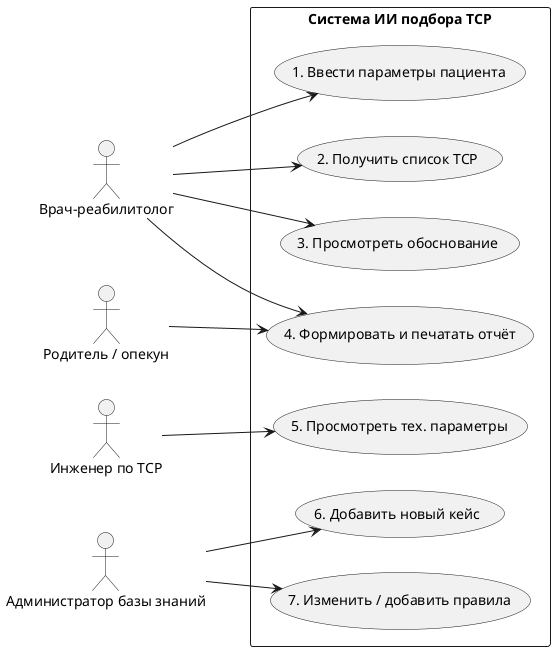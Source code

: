 @startuml
left to right direction

actor "Врач-реабилитолог" as Doctor
actor "Родитель / опекун" as Parent
actor "Инженер по ТСР" as Engineer
actor "Администратор базы знаний" as Admin

rectangle "Система ИИ подбора ТСР" {
  usecase "1. Ввести параметры пациента" as UC1
  usecase "2. Получить список ТСР" as UC2
  usecase "3. Просмотреть обоснование" as UC3
  usecase "4. Формировать и печатать отчёт" as UC4
  usecase "5. Просмотреть тех. параметры" as UC5
  usecase "6. Добавить новый кейс" as UC6
  usecase "7. Изменить / добавить правила" as UC7
}

Doctor --> UC1
Doctor --> UC2
Doctor --> UC3
Doctor --> UC4

Engineer --> UC5

Admin --> UC6
Admin --> UC7

Parent --> UC4

@enduml
